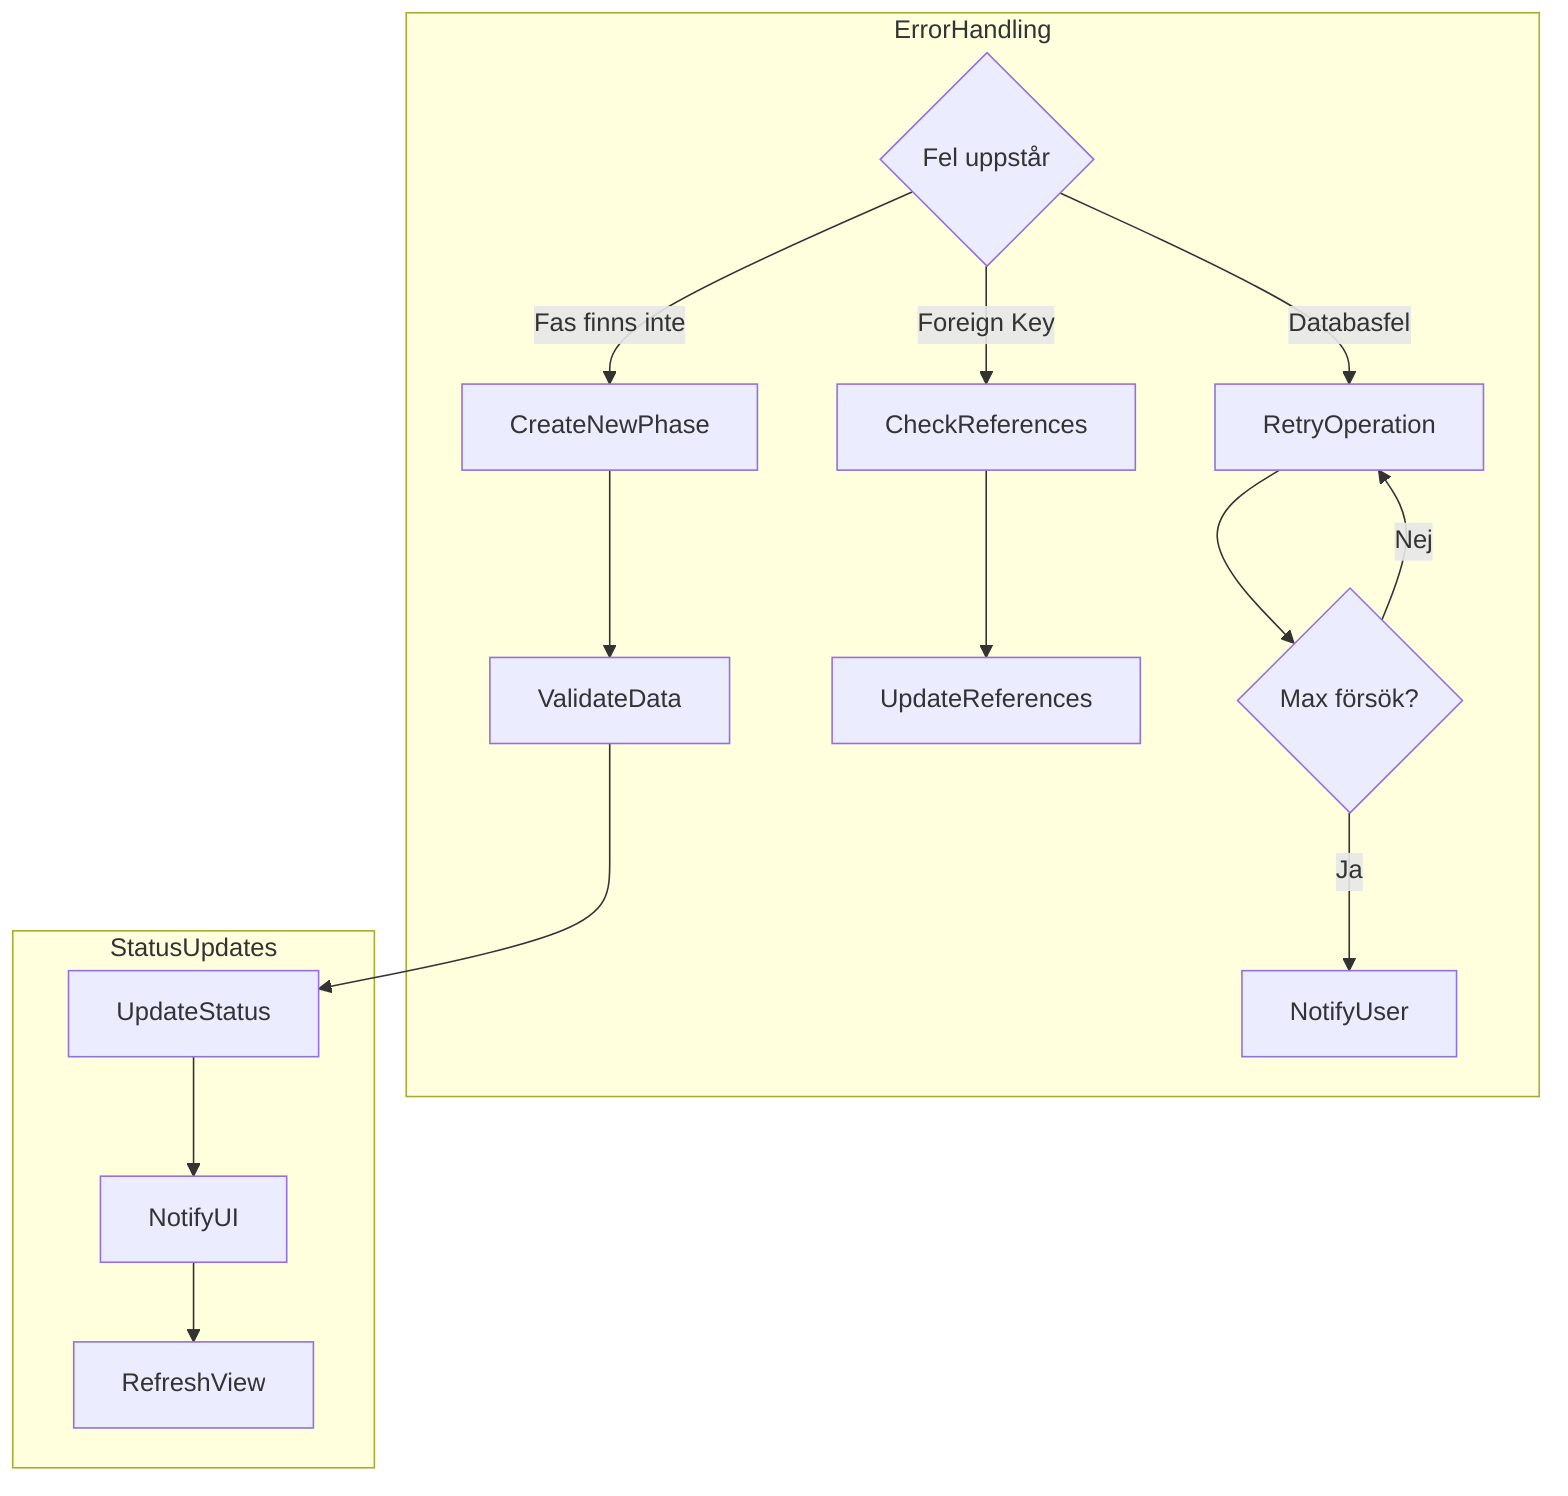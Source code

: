 flowchart TD
    subgraph ErrorHandling
        Error{Fel uppstår}
        Error -->|Fas finns inte| CreateNewPhase
        Error -->|Foreign Key| CheckReferences
        Error -->|Databasfel| RetryOperation
        
        CreateNewPhase --> ValidateData
        CheckReferences --> UpdateReferences
        RetryOperation --> MaxRetries{Max försök?}
        
        MaxRetries -->|Ja| NotifyUser
        MaxRetries -->|Nej| RetryOperation
    end
    
    subgraph StatusUpdates
        ValidateData --> UpdateStatus
        UpdateStatus --> NotifyUI
        NotifyUI --> RefreshView
    end